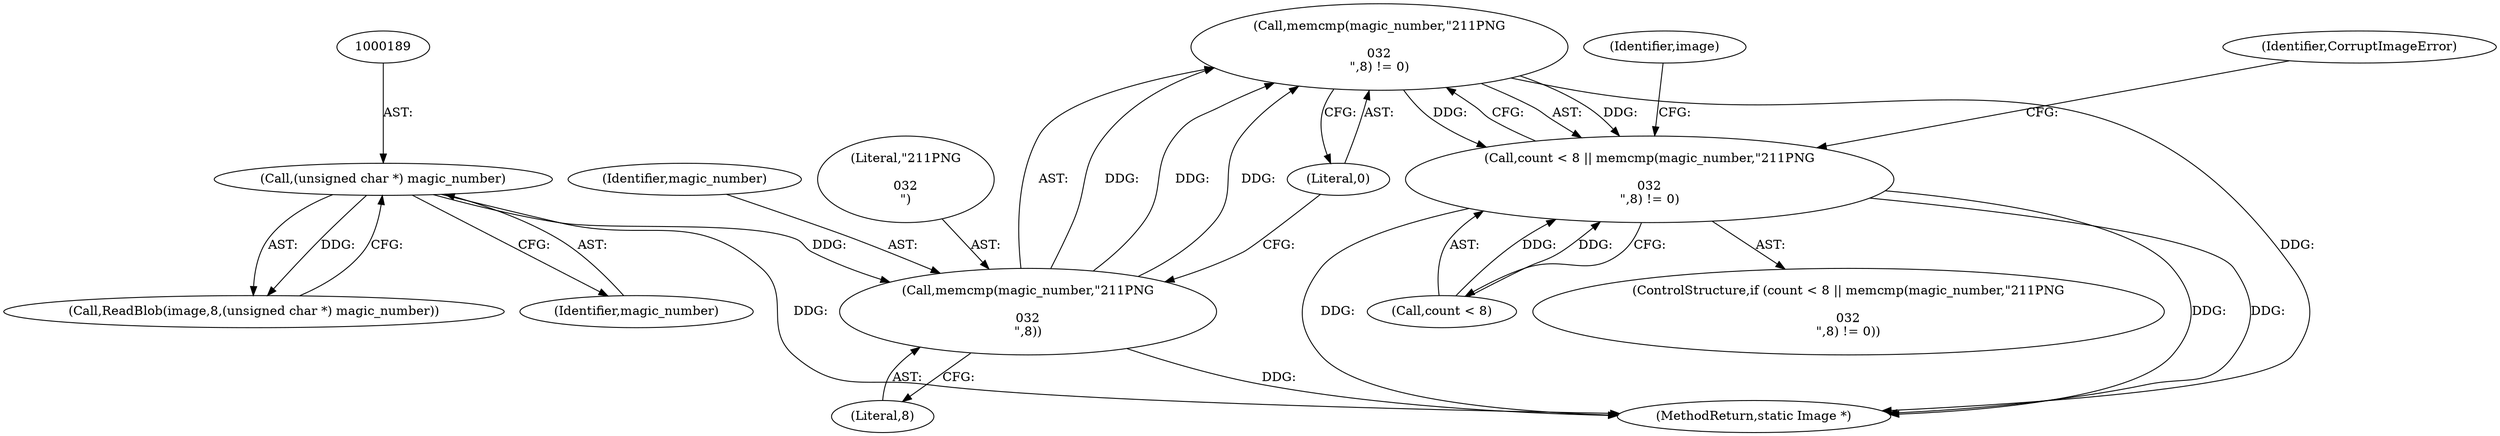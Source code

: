 digraph "0_ImageMagick_aa84944b405acebbeefe871d0f64969b9e9f31ac_0@API" {
"1000196" [label="(Call,memcmp(magic_number,\"\211PNG\r\n\032\n\",8) != 0)"];
"1000197" [label="(Call,memcmp(magic_number,\"\211PNG\r\n\032\n\",8))"];
"1000188" [label="(Call,(unsigned char *) magic_number)"];
"1000192" [label="(Call,count < 8 || memcmp(magic_number,\"\211PNG\r\n\032\n\",8) != 0)"];
"1000201" [label="(Literal,0)"];
"1000197" [label="(Call,memcmp(magic_number,\"\211PNG\r\n\032\n\",8))"];
"1000192" [label="(Call,count < 8 || memcmp(magic_number,\"\211PNG\r\n\032\n\",8) != 0)"];
"1000188" [label="(Call,(unsigned char *) magic_number)"];
"1000198" [label="(Identifier,magic_number)"];
"1000196" [label="(Call,memcmp(magic_number,\"\211PNG\r\n\032\n\",8) != 0)"];
"1000535" [label="(MethodReturn,static Image *)"];
"1000190" [label="(Identifier,magic_number)"];
"1000185" [label="(Call,ReadBlob(image,8,(unsigned char *) magic_number))"];
"1000199" [label="(Literal,\"\211PNG\r\n\032\n\")"];
"1000193" [label="(Call,count < 8)"];
"1000191" [label="(ControlStructure,if (count < 8 || memcmp(magic_number,\"\211PNG\r\n\032\n\",8) != 0))"];
"1000208" [label="(Identifier,image)"];
"1000203" [label="(Identifier,CorruptImageError)"];
"1000200" [label="(Literal,8)"];
"1000196" -> "1000192"  [label="AST: "];
"1000196" -> "1000201"  [label="CFG: "];
"1000197" -> "1000196"  [label="AST: "];
"1000201" -> "1000196"  [label="AST: "];
"1000192" -> "1000196"  [label="CFG: "];
"1000196" -> "1000535"  [label="DDG: "];
"1000196" -> "1000192"  [label="DDG: "];
"1000196" -> "1000192"  [label="DDG: "];
"1000197" -> "1000196"  [label="DDG: "];
"1000197" -> "1000196"  [label="DDG: "];
"1000197" -> "1000196"  [label="DDG: "];
"1000197" -> "1000200"  [label="CFG: "];
"1000198" -> "1000197"  [label="AST: "];
"1000199" -> "1000197"  [label="AST: "];
"1000200" -> "1000197"  [label="AST: "];
"1000201" -> "1000197"  [label="CFG: "];
"1000197" -> "1000535"  [label="DDG: "];
"1000188" -> "1000197"  [label="DDG: "];
"1000188" -> "1000185"  [label="AST: "];
"1000188" -> "1000190"  [label="CFG: "];
"1000189" -> "1000188"  [label="AST: "];
"1000190" -> "1000188"  [label="AST: "];
"1000185" -> "1000188"  [label="CFG: "];
"1000188" -> "1000535"  [label="DDG: "];
"1000188" -> "1000185"  [label="DDG: "];
"1000192" -> "1000191"  [label="AST: "];
"1000192" -> "1000193"  [label="CFG: "];
"1000193" -> "1000192"  [label="AST: "];
"1000203" -> "1000192"  [label="CFG: "];
"1000208" -> "1000192"  [label="CFG: "];
"1000192" -> "1000535"  [label="DDG: "];
"1000192" -> "1000535"  [label="DDG: "];
"1000192" -> "1000535"  [label="DDG: "];
"1000193" -> "1000192"  [label="DDG: "];
"1000193" -> "1000192"  [label="DDG: "];
}
